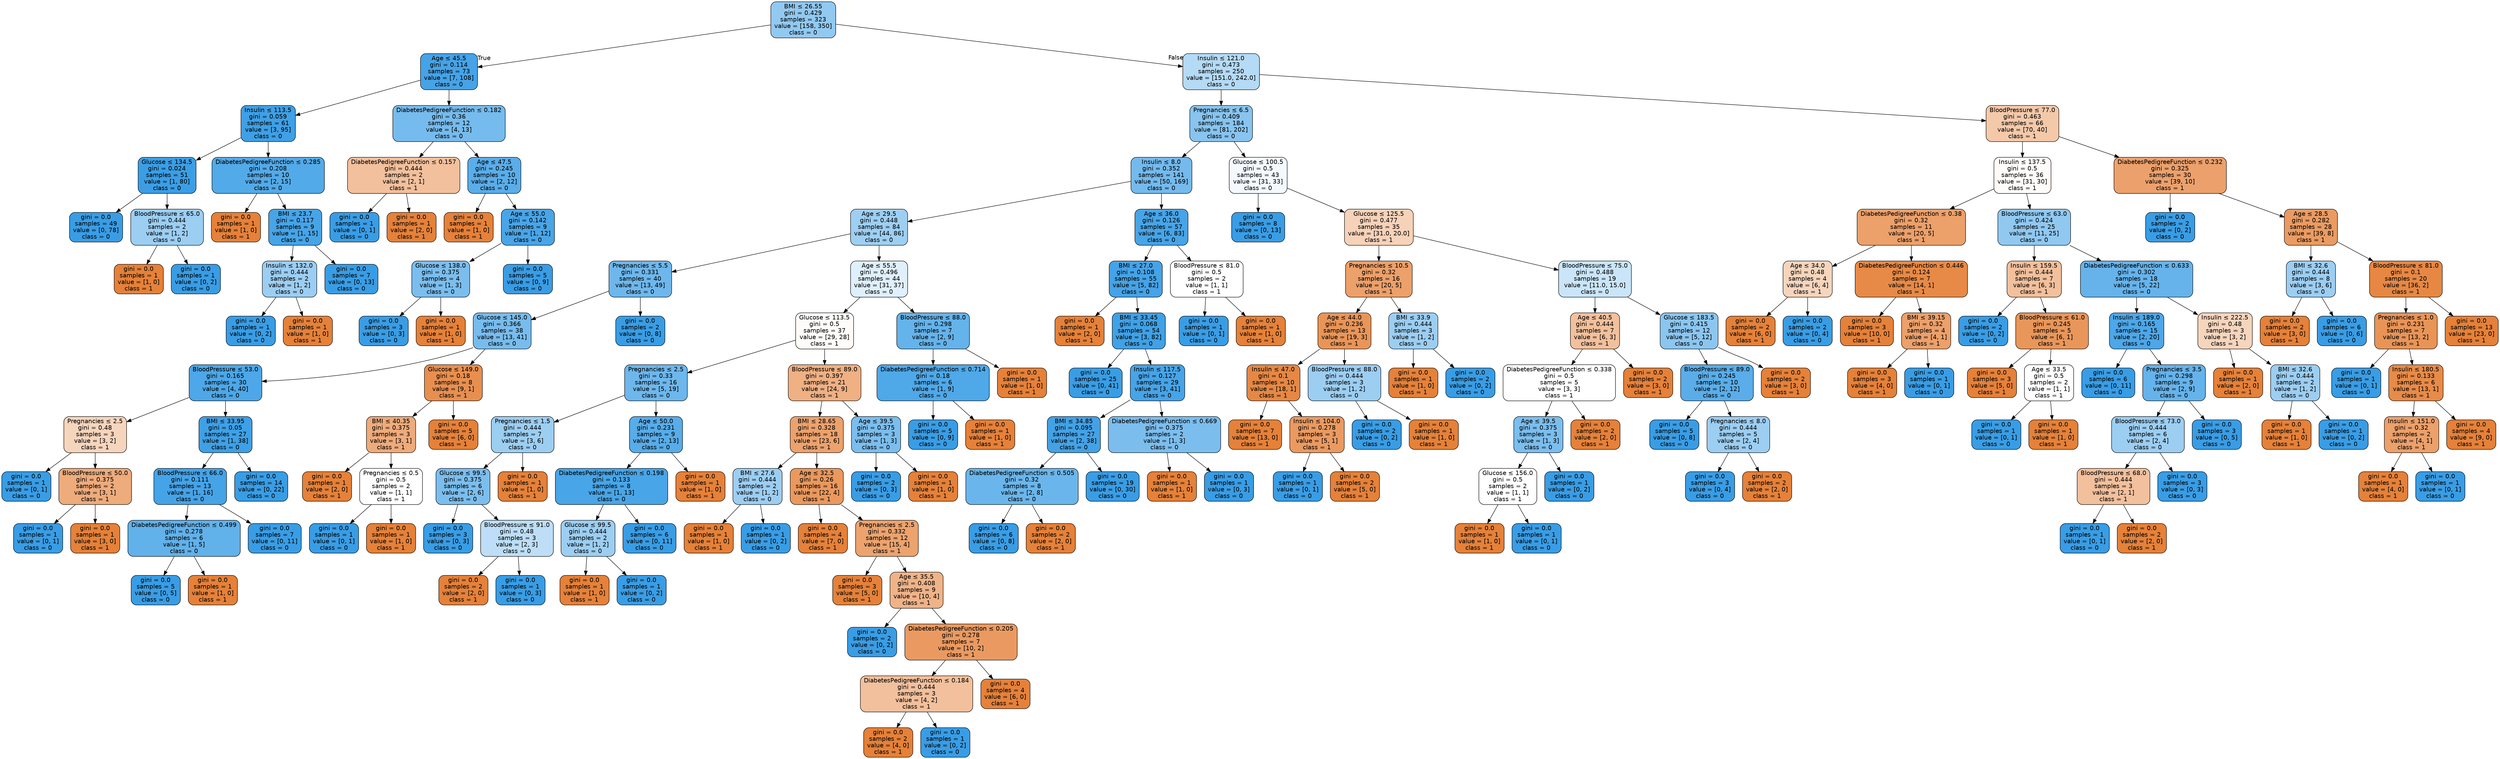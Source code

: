 digraph Tree {
node [shape=box, style="filled, rounded", color="black", fontname="helvetica"] ;
edge [fontname="helvetica"] ;
0 [label=<BMI &le; 26.55<br/>gini = 0.429<br/>samples = 323<br/>value = [158, 350]<br/>class = 0>, fillcolor="#92c9f1"] ;
1 [label=<Age &le; 45.5<br/>gini = 0.114<br/>samples = 73<br/>value = [7, 108]<br/>class = 0>, fillcolor="#46a3e7"] ;
0 -> 1 [labeldistance=2.5, labelangle=45, headlabel="True"] ;
2 [label=<Insulin &le; 113.5<br/>gini = 0.059<br/>samples = 61<br/>value = [3, 95]<br/>class = 0>, fillcolor="#3fa0e6"] ;
1 -> 2 ;
3 [label=<Glucose &le; 134.5<br/>gini = 0.024<br/>samples = 51<br/>value = [1, 80]<br/>class = 0>, fillcolor="#3b9ee5"] ;
2 -> 3 ;
4 [label=<gini = 0.0<br/>samples = 49<br/>value = [0, 78]<br/>class = 0>, fillcolor="#399de5"] ;
3 -> 4 ;
5 [label=<BloodPressure &le; 65.0<br/>gini = 0.444<br/>samples = 2<br/>value = [1, 2]<br/>class = 0>, fillcolor="#9ccef2"] ;
3 -> 5 ;
6 [label=<gini = 0.0<br/>samples = 1<br/>value = [1, 0]<br/>class = 1>, fillcolor="#e58139"] ;
5 -> 6 ;
7 [label=<gini = 0.0<br/>samples = 1<br/>value = [0, 2]<br/>class = 0>, fillcolor="#399de5"] ;
5 -> 7 ;
8 [label=<DiabetesPedigreeFunction &le; 0.285<br/>gini = 0.208<br/>samples = 10<br/>value = [2, 15]<br/>class = 0>, fillcolor="#53aae8"] ;
2 -> 8 ;
9 [label=<gini = 0.0<br/>samples = 1<br/>value = [1, 0]<br/>class = 1>, fillcolor="#e58139"] ;
8 -> 9 ;
10 [label=<BMI &le; 23.7<br/>gini = 0.117<br/>samples = 9<br/>value = [1, 15]<br/>class = 0>, fillcolor="#46a4e7"] ;
8 -> 10 ;
11 [label=<Insulin &le; 132.0<br/>gini = 0.444<br/>samples = 2<br/>value = [1, 2]<br/>class = 0>, fillcolor="#9ccef2"] ;
10 -> 11 ;
12 [label=<gini = 0.0<br/>samples = 1<br/>value = [0, 2]<br/>class = 0>, fillcolor="#399de5"] ;
11 -> 12 ;
13 [label=<gini = 0.0<br/>samples = 1<br/>value = [1, 0]<br/>class = 1>, fillcolor="#e58139"] ;
11 -> 13 ;
14 [label=<gini = 0.0<br/>samples = 7<br/>value = [0, 13]<br/>class = 0>, fillcolor="#399de5"] ;
10 -> 14 ;
15 [label=<DiabetesPedigreeFunction &le; 0.182<br/>gini = 0.36<br/>samples = 12<br/>value = [4, 13]<br/>class = 0>, fillcolor="#76bbed"] ;
1 -> 15 ;
16 [label=<DiabetesPedigreeFunction &le; 0.157<br/>gini = 0.444<br/>samples = 2<br/>value = [2, 1]<br/>class = 1>, fillcolor="#f2c09c"] ;
15 -> 16 ;
17 [label=<gini = 0.0<br/>samples = 1<br/>value = [0, 1]<br/>class = 0>, fillcolor="#399de5"] ;
16 -> 17 ;
18 [label=<gini = 0.0<br/>samples = 1<br/>value = [2, 0]<br/>class = 1>, fillcolor="#e58139"] ;
16 -> 18 ;
19 [label=<Age &le; 47.5<br/>gini = 0.245<br/>samples = 10<br/>value = [2, 12]<br/>class = 0>, fillcolor="#5aade9"] ;
15 -> 19 ;
20 [label=<gini = 0.0<br/>samples = 1<br/>value = [1, 0]<br/>class = 1>, fillcolor="#e58139"] ;
19 -> 20 ;
21 [label=<Age &le; 55.0<br/>gini = 0.142<br/>samples = 9<br/>value = [1, 12]<br/>class = 0>, fillcolor="#49a5e7"] ;
19 -> 21 ;
22 [label=<Glucose &le; 138.0<br/>gini = 0.375<br/>samples = 4<br/>value = [1, 3]<br/>class = 0>, fillcolor="#7bbeee"] ;
21 -> 22 ;
23 [label=<gini = 0.0<br/>samples = 3<br/>value = [0, 3]<br/>class = 0>, fillcolor="#399de5"] ;
22 -> 23 ;
24 [label=<gini = 0.0<br/>samples = 1<br/>value = [1, 0]<br/>class = 1>, fillcolor="#e58139"] ;
22 -> 24 ;
25 [label=<gini = 0.0<br/>samples = 5<br/>value = [0, 9]<br/>class = 0>, fillcolor="#399de5"] ;
21 -> 25 ;
26 [label=<Insulin &le; 121.0<br/>gini = 0.473<br/>samples = 250<br/>value = [151.0, 242.0]<br/>class = 0>, fillcolor="#b5daf5"] ;
0 -> 26 [labeldistance=2.5, labelangle=-45, headlabel="False"] ;
27 [label=<Pregnancies &le; 6.5<br/>gini = 0.409<br/>samples = 184<br/>value = [81, 202]<br/>class = 0>, fillcolor="#88c4ef"] ;
26 -> 27 ;
28 [label=<Insulin &le; 8.0<br/>gini = 0.352<br/>samples = 141<br/>value = [50, 169]<br/>class = 0>, fillcolor="#74baed"] ;
27 -> 28 ;
29 [label=<Age &le; 29.5<br/>gini = 0.448<br/>samples = 84<br/>value = [44, 86]<br/>class = 0>, fillcolor="#9ecff2"] ;
28 -> 29 ;
30 [label=<Pregnancies &le; 5.5<br/>gini = 0.331<br/>samples = 40<br/>value = [13, 49]<br/>class = 0>, fillcolor="#6eb7ec"] ;
29 -> 30 ;
31 [label=<Glucose &le; 145.0<br/>gini = 0.366<br/>samples = 38<br/>value = [13, 41]<br/>class = 0>, fillcolor="#78bced"] ;
30 -> 31 ;
32 [label=<BloodPressure &le; 53.0<br/>gini = 0.165<br/>samples = 30<br/>value = [4, 40]<br/>class = 0>, fillcolor="#4da7e8"] ;
31 -> 32 ;
33 [label=<Pregnancies &le; 2.5<br/>gini = 0.48<br/>samples = 3<br/>value = [3, 2]<br/>class = 1>, fillcolor="#f6d5bd"] ;
32 -> 33 ;
34 [label=<gini = 0.0<br/>samples = 1<br/>value = [0, 1]<br/>class = 0>, fillcolor="#399de5"] ;
33 -> 34 ;
35 [label=<BloodPressure &le; 50.0<br/>gini = 0.375<br/>samples = 2<br/>value = [3, 1]<br/>class = 1>, fillcolor="#eeab7b"] ;
33 -> 35 ;
36 [label=<gini = 0.0<br/>samples = 1<br/>value = [0, 1]<br/>class = 0>, fillcolor="#399de5"] ;
35 -> 36 ;
37 [label=<gini = 0.0<br/>samples = 1<br/>value = [3, 0]<br/>class = 1>, fillcolor="#e58139"] ;
35 -> 37 ;
38 [label=<BMI &le; 33.95<br/>gini = 0.05<br/>samples = 27<br/>value = [1, 38]<br/>class = 0>, fillcolor="#3ea0e6"] ;
32 -> 38 ;
39 [label=<BloodPressure &le; 66.0<br/>gini = 0.111<br/>samples = 13<br/>value = [1, 16]<br/>class = 0>, fillcolor="#45a3e7"] ;
38 -> 39 ;
40 [label=<DiabetesPedigreeFunction &le; 0.499<br/>gini = 0.278<br/>samples = 6<br/>value = [1, 5]<br/>class = 0>, fillcolor="#61b1ea"] ;
39 -> 40 ;
41 [label=<gini = 0.0<br/>samples = 5<br/>value = [0, 5]<br/>class = 0>, fillcolor="#399de5"] ;
40 -> 41 ;
42 [label=<gini = 0.0<br/>samples = 1<br/>value = [1, 0]<br/>class = 1>, fillcolor="#e58139"] ;
40 -> 42 ;
43 [label=<gini = 0.0<br/>samples = 7<br/>value = [0, 11]<br/>class = 0>, fillcolor="#399de5"] ;
39 -> 43 ;
44 [label=<gini = 0.0<br/>samples = 14<br/>value = [0, 22]<br/>class = 0>, fillcolor="#399de5"] ;
38 -> 44 ;
45 [label=<Glucose &le; 149.0<br/>gini = 0.18<br/>samples = 8<br/>value = [9, 1]<br/>class = 1>, fillcolor="#e88f4f"] ;
31 -> 45 ;
46 [label=<BMI &le; 40.35<br/>gini = 0.375<br/>samples = 3<br/>value = [3, 1]<br/>class = 1>, fillcolor="#eeab7b"] ;
45 -> 46 ;
47 [label=<gini = 0.0<br/>samples = 1<br/>value = [2, 0]<br/>class = 1>, fillcolor="#e58139"] ;
46 -> 47 ;
48 [label=<Pregnancies &le; 0.5<br/>gini = 0.5<br/>samples = 2<br/>value = [1, 1]<br/>class = 1>, fillcolor="#ffffff"] ;
46 -> 48 ;
49 [label=<gini = 0.0<br/>samples = 1<br/>value = [0, 1]<br/>class = 0>, fillcolor="#399de5"] ;
48 -> 49 ;
50 [label=<gini = 0.0<br/>samples = 1<br/>value = [1, 0]<br/>class = 1>, fillcolor="#e58139"] ;
48 -> 50 ;
51 [label=<gini = 0.0<br/>samples = 5<br/>value = [6, 0]<br/>class = 1>, fillcolor="#e58139"] ;
45 -> 51 ;
52 [label=<gini = 0.0<br/>samples = 2<br/>value = [0, 8]<br/>class = 0>, fillcolor="#399de5"] ;
30 -> 52 ;
53 [label=<Age &le; 55.5<br/>gini = 0.496<br/>samples = 44<br/>value = [31, 37]<br/>class = 0>, fillcolor="#dfeffb"] ;
29 -> 53 ;
54 [label=<Glucose &le; 113.5<br/>gini = 0.5<br/>samples = 37<br/>value = [29, 28]<br/>class = 1>, fillcolor="#fefbf8"] ;
53 -> 54 ;
55 [label=<Pregnancies &le; 2.5<br/>gini = 0.33<br/>samples = 16<br/>value = [5, 19]<br/>class = 0>, fillcolor="#6db7ec"] ;
54 -> 55 ;
56 [label=<Pregnancies &le; 1.5<br/>gini = 0.444<br/>samples = 7<br/>value = [3, 6]<br/>class = 0>, fillcolor="#9ccef2"] ;
55 -> 56 ;
57 [label=<Glucose &le; 99.5<br/>gini = 0.375<br/>samples = 6<br/>value = [2, 6]<br/>class = 0>, fillcolor="#7bbeee"] ;
56 -> 57 ;
58 [label=<gini = 0.0<br/>samples = 3<br/>value = [0, 3]<br/>class = 0>, fillcolor="#399de5"] ;
57 -> 58 ;
59 [label=<BloodPressure &le; 91.0<br/>gini = 0.48<br/>samples = 3<br/>value = [2, 3]<br/>class = 0>, fillcolor="#bddef6"] ;
57 -> 59 ;
60 [label=<gini = 0.0<br/>samples = 2<br/>value = [2, 0]<br/>class = 1>, fillcolor="#e58139"] ;
59 -> 60 ;
61 [label=<gini = 0.0<br/>samples = 1<br/>value = [0, 3]<br/>class = 0>, fillcolor="#399de5"] ;
59 -> 61 ;
62 [label=<gini = 0.0<br/>samples = 1<br/>value = [1, 0]<br/>class = 1>, fillcolor="#e58139"] ;
56 -> 62 ;
63 [label=<Age &le; 50.0<br/>gini = 0.231<br/>samples = 9<br/>value = [2, 13]<br/>class = 0>, fillcolor="#57ace9"] ;
55 -> 63 ;
64 [label=<DiabetesPedigreeFunction &le; 0.198<br/>gini = 0.133<br/>samples = 8<br/>value = [1, 13]<br/>class = 0>, fillcolor="#48a5e7"] ;
63 -> 64 ;
65 [label=<Glucose &le; 99.5<br/>gini = 0.444<br/>samples = 2<br/>value = [1, 2]<br/>class = 0>, fillcolor="#9ccef2"] ;
64 -> 65 ;
66 [label=<gini = 0.0<br/>samples = 1<br/>value = [1, 0]<br/>class = 1>, fillcolor="#e58139"] ;
65 -> 66 ;
67 [label=<gini = 0.0<br/>samples = 1<br/>value = [0, 2]<br/>class = 0>, fillcolor="#399de5"] ;
65 -> 67 ;
68 [label=<gini = 0.0<br/>samples = 6<br/>value = [0, 11]<br/>class = 0>, fillcolor="#399de5"] ;
64 -> 68 ;
69 [label=<gini = 0.0<br/>samples = 1<br/>value = [1, 0]<br/>class = 1>, fillcolor="#e58139"] ;
63 -> 69 ;
70 [label=<BloodPressure &le; 89.0<br/>gini = 0.397<br/>samples = 21<br/>value = [24, 9]<br/>class = 1>, fillcolor="#efb083"] ;
54 -> 70 ;
71 [label=<BMI &le; 28.65<br/>gini = 0.328<br/>samples = 18<br/>value = [23, 6]<br/>class = 1>, fillcolor="#eca26d"] ;
70 -> 71 ;
72 [label=<BMI &le; 27.6<br/>gini = 0.444<br/>samples = 2<br/>value = [1, 2]<br/>class = 0>, fillcolor="#9ccef2"] ;
71 -> 72 ;
73 [label=<gini = 0.0<br/>samples = 1<br/>value = [1, 0]<br/>class = 1>, fillcolor="#e58139"] ;
72 -> 73 ;
74 [label=<gini = 0.0<br/>samples = 1<br/>value = [0, 2]<br/>class = 0>, fillcolor="#399de5"] ;
72 -> 74 ;
75 [label=<Age &le; 32.5<br/>gini = 0.26<br/>samples = 16<br/>value = [22, 4]<br/>class = 1>, fillcolor="#ea985d"] ;
71 -> 75 ;
76 [label=<gini = 0.0<br/>samples = 4<br/>value = [7, 0]<br/>class = 1>, fillcolor="#e58139"] ;
75 -> 76 ;
77 [label=<Pregnancies &le; 2.5<br/>gini = 0.332<br/>samples = 12<br/>value = [15, 4]<br/>class = 1>, fillcolor="#eca36e"] ;
75 -> 77 ;
78 [label=<gini = 0.0<br/>samples = 3<br/>value = [5, 0]<br/>class = 1>, fillcolor="#e58139"] ;
77 -> 78 ;
79 [label=<Age &le; 35.5<br/>gini = 0.408<br/>samples = 9<br/>value = [10, 4]<br/>class = 1>, fillcolor="#efb388"] ;
77 -> 79 ;
80 [label=<gini = 0.0<br/>samples = 2<br/>value = [0, 2]<br/>class = 0>, fillcolor="#399de5"] ;
79 -> 80 ;
81 [label=<DiabetesPedigreeFunction &le; 0.205<br/>gini = 0.278<br/>samples = 7<br/>value = [10, 2]<br/>class = 1>, fillcolor="#ea9a61"] ;
79 -> 81 ;
82 [label=<DiabetesPedigreeFunction &le; 0.184<br/>gini = 0.444<br/>samples = 3<br/>value = [4, 2]<br/>class = 1>, fillcolor="#f2c09c"] ;
81 -> 82 ;
83 [label=<gini = 0.0<br/>samples = 2<br/>value = [4, 0]<br/>class = 1>, fillcolor="#e58139"] ;
82 -> 83 ;
84 [label=<gini = 0.0<br/>samples = 1<br/>value = [0, 2]<br/>class = 0>, fillcolor="#399de5"] ;
82 -> 84 ;
85 [label=<gini = 0.0<br/>samples = 4<br/>value = [6, 0]<br/>class = 1>, fillcolor="#e58139"] ;
81 -> 85 ;
86 [label=<Age &le; 39.5<br/>gini = 0.375<br/>samples = 3<br/>value = [1, 3]<br/>class = 0>, fillcolor="#7bbeee"] ;
70 -> 86 ;
87 [label=<gini = 0.0<br/>samples = 2<br/>value = [0, 3]<br/>class = 0>, fillcolor="#399de5"] ;
86 -> 87 ;
88 [label=<gini = 0.0<br/>samples = 1<br/>value = [1, 0]<br/>class = 1>, fillcolor="#e58139"] ;
86 -> 88 ;
89 [label=<BloodPressure &le; 88.0<br/>gini = 0.298<br/>samples = 7<br/>value = [2, 9]<br/>class = 0>, fillcolor="#65b3eb"] ;
53 -> 89 ;
90 [label=<DiabetesPedigreeFunction &le; 0.714<br/>gini = 0.18<br/>samples = 6<br/>value = [1, 9]<br/>class = 0>, fillcolor="#4fa8e8"] ;
89 -> 90 ;
91 [label=<gini = 0.0<br/>samples = 5<br/>value = [0, 9]<br/>class = 0>, fillcolor="#399de5"] ;
90 -> 91 ;
92 [label=<gini = 0.0<br/>samples = 1<br/>value = [1, 0]<br/>class = 1>, fillcolor="#e58139"] ;
90 -> 92 ;
93 [label=<gini = 0.0<br/>samples = 1<br/>value = [1, 0]<br/>class = 1>, fillcolor="#e58139"] ;
89 -> 93 ;
94 [label=<Age &le; 36.0<br/>gini = 0.126<br/>samples = 57<br/>value = [6, 83]<br/>class = 0>, fillcolor="#47a4e7"] ;
28 -> 94 ;
95 [label=<BMI &le; 27.0<br/>gini = 0.108<br/>samples = 55<br/>value = [5, 82]<br/>class = 0>, fillcolor="#45a3e7"] ;
94 -> 95 ;
96 [label=<gini = 0.0<br/>samples = 1<br/>value = [2, 0]<br/>class = 1>, fillcolor="#e58139"] ;
95 -> 96 ;
97 [label=<BMI &le; 33.45<br/>gini = 0.068<br/>samples = 54<br/>value = [3, 82]<br/>class = 0>, fillcolor="#40a1e6"] ;
95 -> 97 ;
98 [label=<gini = 0.0<br/>samples = 25<br/>value = [0, 41]<br/>class = 0>, fillcolor="#399de5"] ;
97 -> 98 ;
99 [label=<Insulin &le; 117.5<br/>gini = 0.127<br/>samples = 29<br/>value = [3, 41]<br/>class = 0>, fillcolor="#47a4e7"] ;
97 -> 99 ;
100 [label=<BMI &le; 34.85<br/>gini = 0.095<br/>samples = 27<br/>value = [2, 38]<br/>class = 0>, fillcolor="#43a2e6"] ;
99 -> 100 ;
101 [label=<DiabetesPedigreeFunction &le; 0.505<br/>gini = 0.32<br/>samples = 8<br/>value = [2, 8]<br/>class = 0>, fillcolor="#6ab6ec"] ;
100 -> 101 ;
102 [label=<gini = 0.0<br/>samples = 6<br/>value = [0, 8]<br/>class = 0>, fillcolor="#399de5"] ;
101 -> 102 ;
103 [label=<gini = 0.0<br/>samples = 2<br/>value = [2, 0]<br/>class = 1>, fillcolor="#e58139"] ;
101 -> 103 ;
104 [label=<gini = 0.0<br/>samples = 19<br/>value = [0, 30]<br/>class = 0>, fillcolor="#399de5"] ;
100 -> 104 ;
105 [label=<DiabetesPedigreeFunction &le; 0.669<br/>gini = 0.375<br/>samples = 2<br/>value = [1, 3]<br/>class = 0>, fillcolor="#7bbeee"] ;
99 -> 105 ;
106 [label=<gini = 0.0<br/>samples = 1<br/>value = [1, 0]<br/>class = 1>, fillcolor="#e58139"] ;
105 -> 106 ;
107 [label=<gini = 0.0<br/>samples = 1<br/>value = [0, 3]<br/>class = 0>, fillcolor="#399de5"] ;
105 -> 107 ;
108 [label=<BloodPressure &le; 81.0<br/>gini = 0.5<br/>samples = 2<br/>value = [1, 1]<br/>class = 1>, fillcolor="#ffffff"] ;
94 -> 108 ;
109 [label=<gini = 0.0<br/>samples = 1<br/>value = [0, 1]<br/>class = 0>, fillcolor="#399de5"] ;
108 -> 109 ;
110 [label=<gini = 0.0<br/>samples = 1<br/>value = [1, 0]<br/>class = 1>, fillcolor="#e58139"] ;
108 -> 110 ;
111 [label=<Glucose &le; 100.5<br/>gini = 0.5<br/>samples = 43<br/>value = [31, 33]<br/>class = 0>, fillcolor="#f3f9fd"] ;
27 -> 111 ;
112 [label=<gini = 0.0<br/>samples = 8<br/>value = [0, 13]<br/>class = 0>, fillcolor="#399de5"] ;
111 -> 112 ;
113 [label=<Glucose &le; 125.5<br/>gini = 0.477<br/>samples = 35<br/>value = [31.0, 20.0]<br/>class = 1>, fillcolor="#f6d2b9"] ;
111 -> 113 ;
114 [label=<Pregnancies &le; 10.5<br/>gini = 0.32<br/>samples = 16<br/>value = [20, 5]<br/>class = 1>, fillcolor="#eca06a"] ;
113 -> 114 ;
115 [label=<Age &le; 44.0<br/>gini = 0.236<br/>samples = 13<br/>value = [19, 3]<br/>class = 1>, fillcolor="#e99558"] ;
114 -> 115 ;
116 [label=<Insulin &le; 47.0<br/>gini = 0.1<br/>samples = 10<br/>value = [18, 1]<br/>class = 1>, fillcolor="#e68844"] ;
115 -> 116 ;
117 [label=<gini = 0.0<br/>samples = 7<br/>value = [13, 0]<br/>class = 1>, fillcolor="#e58139"] ;
116 -> 117 ;
118 [label=<Insulin &le; 104.0<br/>gini = 0.278<br/>samples = 3<br/>value = [5, 1]<br/>class = 1>, fillcolor="#ea9a61"] ;
116 -> 118 ;
119 [label=<gini = 0.0<br/>samples = 1<br/>value = [0, 1]<br/>class = 0>, fillcolor="#399de5"] ;
118 -> 119 ;
120 [label=<gini = 0.0<br/>samples = 2<br/>value = [5, 0]<br/>class = 1>, fillcolor="#e58139"] ;
118 -> 120 ;
121 [label=<BloodPressure &le; 88.0<br/>gini = 0.444<br/>samples = 3<br/>value = [1, 2]<br/>class = 0>, fillcolor="#9ccef2"] ;
115 -> 121 ;
122 [label=<gini = 0.0<br/>samples = 2<br/>value = [0, 2]<br/>class = 0>, fillcolor="#399de5"] ;
121 -> 122 ;
123 [label=<gini = 0.0<br/>samples = 1<br/>value = [1, 0]<br/>class = 1>, fillcolor="#e58139"] ;
121 -> 123 ;
124 [label=<BMI &le; 33.9<br/>gini = 0.444<br/>samples = 3<br/>value = [1, 2]<br/>class = 0>, fillcolor="#9ccef2"] ;
114 -> 124 ;
125 [label=<gini = 0.0<br/>samples = 1<br/>value = [1, 0]<br/>class = 1>, fillcolor="#e58139"] ;
124 -> 125 ;
126 [label=<gini = 0.0<br/>samples = 2<br/>value = [0, 2]<br/>class = 0>, fillcolor="#399de5"] ;
124 -> 126 ;
127 [label=<BloodPressure &le; 75.0<br/>gini = 0.488<br/>samples = 19<br/>value = [11.0, 15.0]<br/>class = 0>, fillcolor="#cae5f8"] ;
113 -> 127 ;
128 [label=<Age &le; 40.5<br/>gini = 0.444<br/>samples = 7<br/>value = [6, 3]<br/>class = 1>, fillcolor="#f2c09c"] ;
127 -> 128 ;
129 [label=<DiabetesPedigreeFunction &le; 0.338<br/>gini = 0.5<br/>samples = 5<br/>value = [3, 3]<br/>class = 1>, fillcolor="#ffffff"] ;
128 -> 129 ;
130 [label=<Age &le; 39.5<br/>gini = 0.375<br/>samples = 3<br/>value = [1, 3]<br/>class = 0>, fillcolor="#7bbeee"] ;
129 -> 130 ;
131 [label=<Glucose &le; 156.0<br/>gini = 0.5<br/>samples = 2<br/>value = [1, 1]<br/>class = 1>, fillcolor="#ffffff"] ;
130 -> 131 ;
132 [label=<gini = 0.0<br/>samples = 1<br/>value = [1, 0]<br/>class = 1>, fillcolor="#e58139"] ;
131 -> 132 ;
133 [label=<gini = 0.0<br/>samples = 1<br/>value = [0, 1]<br/>class = 0>, fillcolor="#399de5"] ;
131 -> 133 ;
134 [label=<gini = 0.0<br/>samples = 1<br/>value = [0, 2]<br/>class = 0>, fillcolor="#399de5"] ;
130 -> 134 ;
135 [label=<gini = 0.0<br/>samples = 2<br/>value = [2, 0]<br/>class = 1>, fillcolor="#e58139"] ;
129 -> 135 ;
136 [label=<gini = 0.0<br/>samples = 2<br/>value = [3, 0]<br/>class = 1>, fillcolor="#e58139"] ;
128 -> 136 ;
137 [label=<Glucose &le; 183.5<br/>gini = 0.415<br/>samples = 12<br/>value = [5, 12]<br/>class = 0>, fillcolor="#8bc6f0"] ;
127 -> 137 ;
138 [label=<BloodPressure &le; 89.0<br/>gini = 0.245<br/>samples = 10<br/>value = [2, 12]<br/>class = 0>, fillcolor="#5aade9"] ;
137 -> 138 ;
139 [label=<gini = 0.0<br/>samples = 5<br/>value = [0, 8]<br/>class = 0>, fillcolor="#399de5"] ;
138 -> 139 ;
140 [label=<Pregnancies &le; 8.0<br/>gini = 0.444<br/>samples = 5<br/>value = [2, 4]<br/>class = 0>, fillcolor="#9ccef2"] ;
138 -> 140 ;
141 [label=<gini = 0.0<br/>samples = 3<br/>value = [0, 4]<br/>class = 0>, fillcolor="#399de5"] ;
140 -> 141 ;
142 [label=<gini = 0.0<br/>samples = 2<br/>value = [2, 0]<br/>class = 1>, fillcolor="#e58139"] ;
140 -> 142 ;
143 [label=<gini = 0.0<br/>samples = 2<br/>value = [3, 0]<br/>class = 1>, fillcolor="#e58139"] ;
137 -> 143 ;
144 [label=<BloodPressure &le; 77.0<br/>gini = 0.463<br/>samples = 66<br/>value = [70, 40]<br/>class = 1>, fillcolor="#f4c9aa"] ;
26 -> 144 ;
145 [label=<Insulin &le; 137.5<br/>gini = 0.5<br/>samples = 36<br/>value = [31, 30]<br/>class = 1>, fillcolor="#fefbf9"] ;
144 -> 145 ;
146 [label=<DiabetesPedigreeFunction &le; 0.38<br/>gini = 0.32<br/>samples = 11<br/>value = [20, 5]<br/>class = 1>, fillcolor="#eca06a"] ;
145 -> 146 ;
147 [label=<Age &le; 34.0<br/>gini = 0.48<br/>samples = 4<br/>value = [6, 4]<br/>class = 1>, fillcolor="#f6d5bd"] ;
146 -> 147 ;
148 [label=<gini = 0.0<br/>samples = 2<br/>value = [6, 0]<br/>class = 1>, fillcolor="#e58139"] ;
147 -> 148 ;
149 [label=<gini = 0.0<br/>samples = 2<br/>value = [0, 4]<br/>class = 0>, fillcolor="#399de5"] ;
147 -> 149 ;
150 [label=<DiabetesPedigreeFunction &le; 0.446<br/>gini = 0.124<br/>samples = 7<br/>value = [14, 1]<br/>class = 1>, fillcolor="#e78a47"] ;
146 -> 150 ;
151 [label=<gini = 0.0<br/>samples = 3<br/>value = [10, 0]<br/>class = 1>, fillcolor="#e58139"] ;
150 -> 151 ;
152 [label=<BMI &le; 39.15<br/>gini = 0.32<br/>samples = 4<br/>value = [4, 1]<br/>class = 1>, fillcolor="#eca06a"] ;
150 -> 152 ;
153 [label=<gini = 0.0<br/>samples = 3<br/>value = [4, 0]<br/>class = 1>, fillcolor="#e58139"] ;
152 -> 153 ;
154 [label=<gini = 0.0<br/>samples = 1<br/>value = [0, 1]<br/>class = 0>, fillcolor="#399de5"] ;
152 -> 154 ;
155 [label=<BloodPressure &le; 63.0<br/>gini = 0.424<br/>samples = 25<br/>value = [11, 25]<br/>class = 0>, fillcolor="#90c8f0"] ;
145 -> 155 ;
156 [label=<Insulin &le; 159.5<br/>gini = 0.444<br/>samples = 7<br/>value = [6, 3]<br/>class = 1>, fillcolor="#f2c09c"] ;
155 -> 156 ;
157 [label=<gini = 0.0<br/>samples = 2<br/>value = [0, 2]<br/>class = 0>, fillcolor="#399de5"] ;
156 -> 157 ;
158 [label=<BloodPressure &le; 61.0<br/>gini = 0.245<br/>samples = 5<br/>value = [6, 1]<br/>class = 1>, fillcolor="#e9965a"] ;
156 -> 158 ;
159 [label=<gini = 0.0<br/>samples = 3<br/>value = [5, 0]<br/>class = 1>, fillcolor="#e58139"] ;
158 -> 159 ;
160 [label=<Age &le; 33.5<br/>gini = 0.5<br/>samples = 2<br/>value = [1, 1]<br/>class = 1>, fillcolor="#ffffff"] ;
158 -> 160 ;
161 [label=<gini = 0.0<br/>samples = 1<br/>value = [0, 1]<br/>class = 0>, fillcolor="#399de5"] ;
160 -> 161 ;
162 [label=<gini = 0.0<br/>samples = 1<br/>value = [1, 0]<br/>class = 1>, fillcolor="#e58139"] ;
160 -> 162 ;
163 [label=<DiabetesPedigreeFunction &le; 0.633<br/>gini = 0.302<br/>samples = 18<br/>value = [5, 22]<br/>class = 0>, fillcolor="#66b3eb"] ;
155 -> 163 ;
164 [label=<Insulin &le; 189.0<br/>gini = 0.165<br/>samples = 15<br/>value = [2, 20]<br/>class = 0>, fillcolor="#4da7e8"] ;
163 -> 164 ;
165 [label=<gini = 0.0<br/>samples = 6<br/>value = [0, 11]<br/>class = 0>, fillcolor="#399de5"] ;
164 -> 165 ;
166 [label=<Pregnancies &le; 3.5<br/>gini = 0.298<br/>samples = 9<br/>value = [2, 9]<br/>class = 0>, fillcolor="#65b3eb"] ;
164 -> 166 ;
167 [label=<BloodPressure &le; 73.0<br/>gini = 0.444<br/>samples = 6<br/>value = [2, 4]<br/>class = 0>, fillcolor="#9ccef2"] ;
166 -> 167 ;
168 [label=<BloodPressure &le; 68.0<br/>gini = 0.444<br/>samples = 3<br/>value = [2, 1]<br/>class = 1>, fillcolor="#f2c09c"] ;
167 -> 168 ;
169 [label=<gini = 0.0<br/>samples = 1<br/>value = [0, 1]<br/>class = 0>, fillcolor="#399de5"] ;
168 -> 169 ;
170 [label=<gini = 0.0<br/>samples = 2<br/>value = [2, 0]<br/>class = 1>, fillcolor="#e58139"] ;
168 -> 170 ;
171 [label=<gini = 0.0<br/>samples = 3<br/>value = [0, 3]<br/>class = 0>, fillcolor="#399de5"] ;
167 -> 171 ;
172 [label=<gini = 0.0<br/>samples = 3<br/>value = [0, 5]<br/>class = 0>, fillcolor="#399de5"] ;
166 -> 172 ;
173 [label=<Insulin &le; 222.5<br/>gini = 0.48<br/>samples = 3<br/>value = [3, 2]<br/>class = 1>, fillcolor="#f6d5bd"] ;
163 -> 173 ;
174 [label=<gini = 0.0<br/>samples = 1<br/>value = [2, 0]<br/>class = 1>, fillcolor="#e58139"] ;
173 -> 174 ;
175 [label=<BMI &le; 32.6<br/>gini = 0.444<br/>samples = 2<br/>value = [1, 2]<br/>class = 0>, fillcolor="#9ccef2"] ;
173 -> 175 ;
176 [label=<gini = 0.0<br/>samples = 1<br/>value = [1, 0]<br/>class = 1>, fillcolor="#e58139"] ;
175 -> 176 ;
177 [label=<gini = 0.0<br/>samples = 1<br/>value = [0, 2]<br/>class = 0>, fillcolor="#399de5"] ;
175 -> 177 ;
178 [label=<DiabetesPedigreeFunction &le; 0.232<br/>gini = 0.325<br/>samples = 30<br/>value = [39, 10]<br/>class = 1>, fillcolor="#eca16c"] ;
144 -> 178 ;
179 [label=<gini = 0.0<br/>samples = 2<br/>value = [0, 2]<br/>class = 0>, fillcolor="#399de5"] ;
178 -> 179 ;
180 [label=<Age &le; 28.5<br/>gini = 0.282<br/>samples = 28<br/>value = [39, 8]<br/>class = 1>, fillcolor="#ea9b62"] ;
178 -> 180 ;
181 [label=<BMI &le; 32.6<br/>gini = 0.444<br/>samples = 8<br/>value = [3, 6]<br/>class = 0>, fillcolor="#9ccef2"] ;
180 -> 181 ;
182 [label=<gini = 0.0<br/>samples = 2<br/>value = [3, 0]<br/>class = 1>, fillcolor="#e58139"] ;
181 -> 182 ;
183 [label=<gini = 0.0<br/>samples = 6<br/>value = [0, 6]<br/>class = 0>, fillcolor="#399de5"] ;
181 -> 183 ;
184 [label=<BloodPressure &le; 81.0<br/>gini = 0.1<br/>samples = 20<br/>value = [36, 2]<br/>class = 1>, fillcolor="#e68844"] ;
180 -> 184 ;
185 [label=<Pregnancies &le; 1.0<br/>gini = 0.231<br/>samples = 7<br/>value = [13, 2]<br/>class = 1>, fillcolor="#e99457"] ;
184 -> 185 ;
186 [label=<gini = 0.0<br/>samples = 1<br/>value = [0, 1]<br/>class = 0>, fillcolor="#399de5"] ;
185 -> 186 ;
187 [label=<Insulin &le; 180.5<br/>gini = 0.133<br/>samples = 6<br/>value = [13, 1]<br/>class = 1>, fillcolor="#e78b48"] ;
185 -> 187 ;
188 [label=<Insulin &le; 151.0<br/>gini = 0.32<br/>samples = 2<br/>value = [4, 1]<br/>class = 1>, fillcolor="#eca06a"] ;
187 -> 188 ;
189 [label=<gini = 0.0<br/>samples = 1<br/>value = [4, 0]<br/>class = 1>, fillcolor="#e58139"] ;
188 -> 189 ;
190 [label=<gini = 0.0<br/>samples = 1<br/>value = [0, 1]<br/>class = 0>, fillcolor="#399de5"] ;
188 -> 190 ;
191 [label=<gini = 0.0<br/>samples = 4<br/>value = [9, 0]<br/>class = 1>, fillcolor="#e58139"] ;
187 -> 191 ;
192 [label=<gini = 0.0<br/>samples = 13<br/>value = [23, 0]<br/>class = 1>, fillcolor="#e58139"] ;
184 -> 192 ;
}